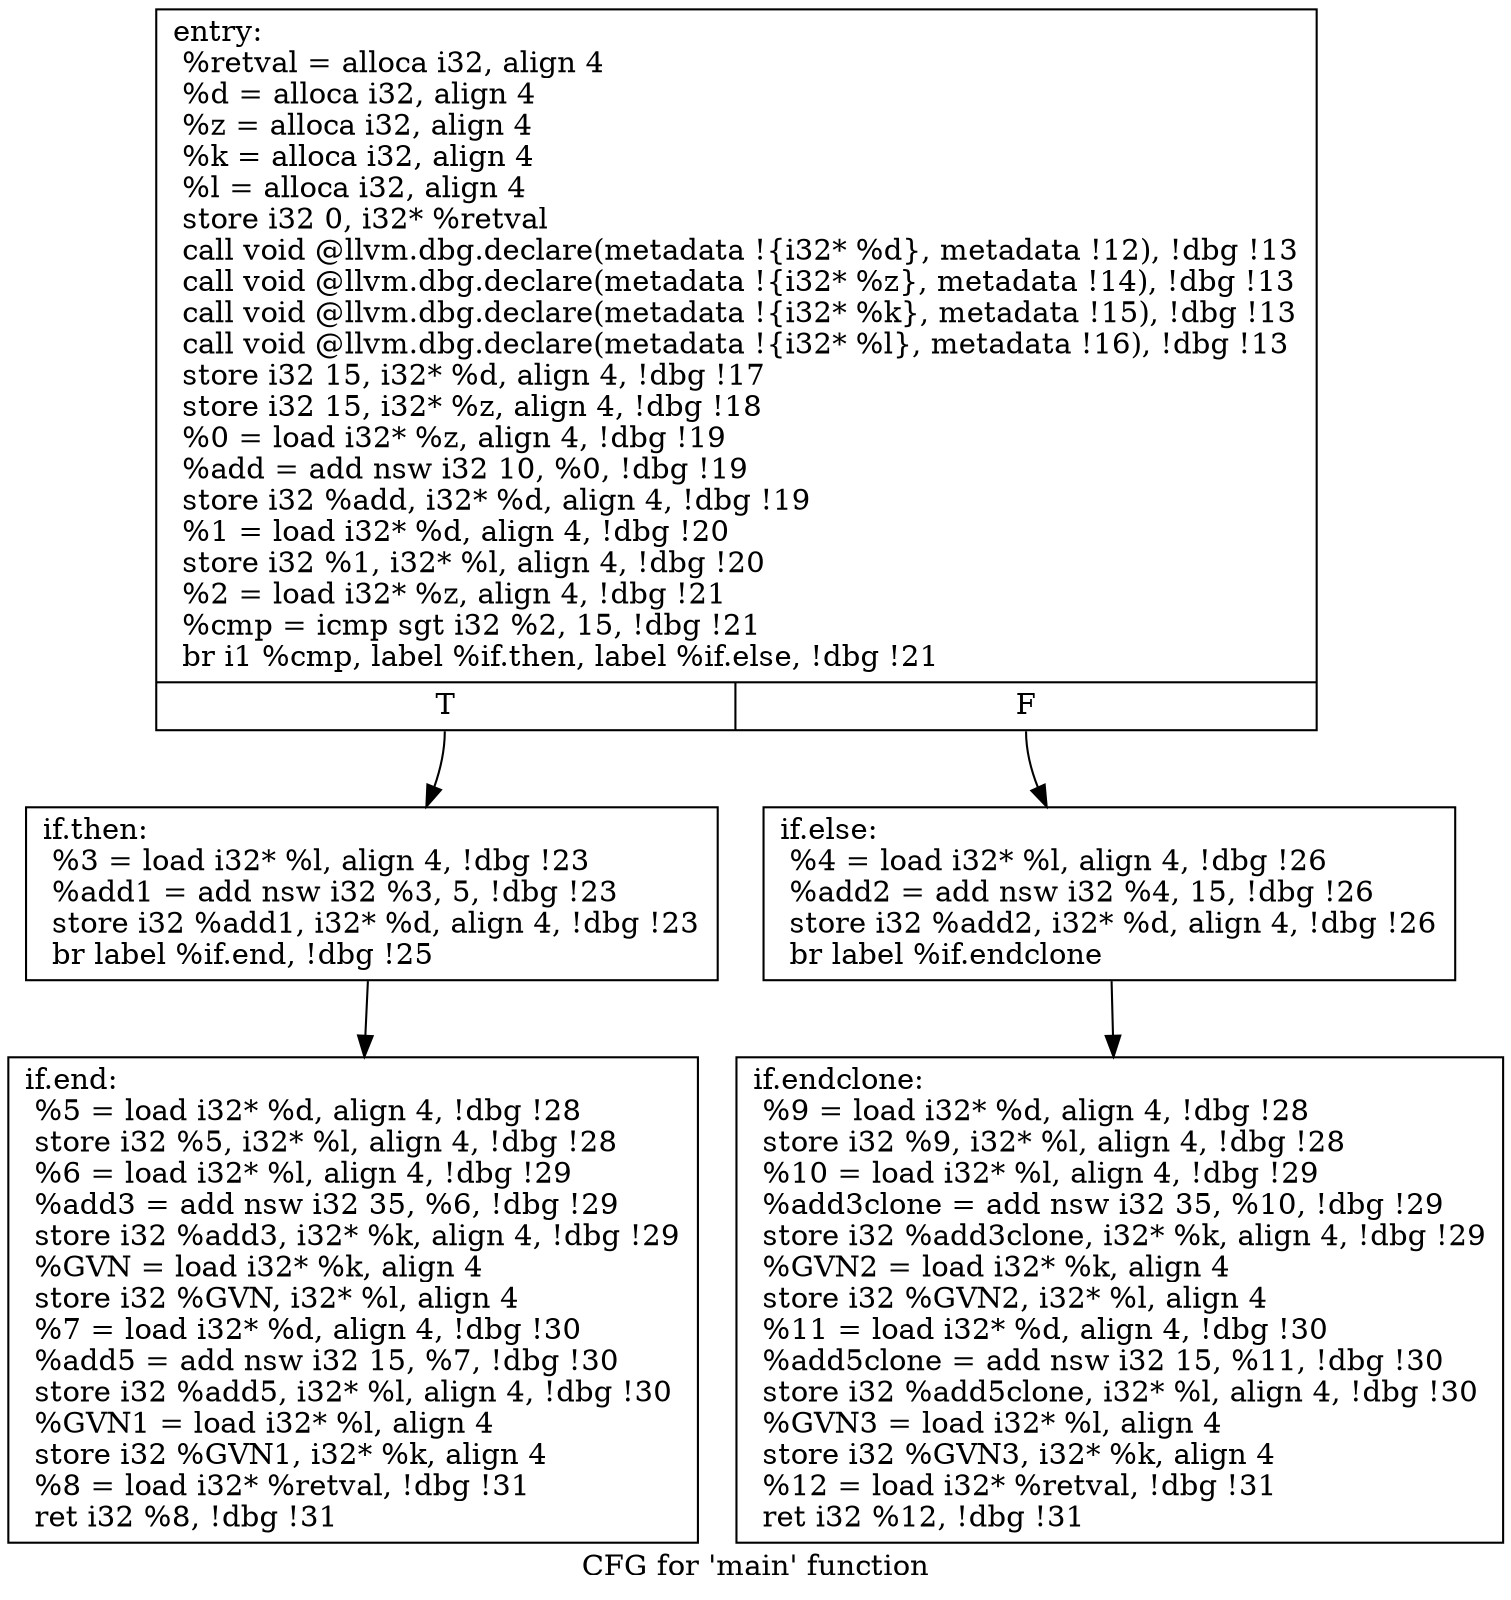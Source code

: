 digraph "CFG for 'main' function" {
	label="CFG for 'main' function";

	Node0x1cdfd40 [shape=record,label="{entry:\l  %retval = alloca i32, align 4\l  %d = alloca i32, align 4\l  %z = alloca i32, align 4\l  %k = alloca i32, align 4\l  %l = alloca i32, align 4\l  store i32 0, i32* %retval\l  call void @llvm.dbg.declare(metadata !\{i32* %d\}, metadata !12), !dbg !13\l  call void @llvm.dbg.declare(metadata !\{i32* %z\}, metadata !14), !dbg !13\l  call void @llvm.dbg.declare(metadata !\{i32* %k\}, metadata !15), !dbg !13\l  call void @llvm.dbg.declare(metadata !\{i32* %l\}, metadata !16), !dbg !13\l  store i32 15, i32* %d, align 4, !dbg !17\l  store i32 15, i32* %z, align 4, !dbg !18\l  %0 = load i32* %z, align 4, !dbg !19\l  %add = add nsw i32 10, %0, !dbg !19\l  store i32 %add, i32* %d, align 4, !dbg !19\l  %1 = load i32* %d, align 4, !dbg !20\l  store i32 %1, i32* %l, align 4, !dbg !20\l  %2 = load i32* %z, align 4, !dbg !21\l  %cmp = icmp sgt i32 %2, 15, !dbg !21\l  br i1 %cmp, label %if.then, label %if.else, !dbg !21\l|{<s0>T|<s1>F}}"];
	Node0x1cdfd40:s0 -> Node0x1cdf160;
	Node0x1cdfd40:s1 -> Node0x1ce0430;
	Node0x1cdf160 [shape=record,label="{if.then:                                          \l  %3 = load i32* %l, align 4, !dbg !23\l  %add1 = add nsw i32 %3, 5, !dbg !23\l  store i32 %add1, i32* %d, align 4, !dbg !23\l  br label %if.end, !dbg !25\l}"];
	Node0x1cdf160 -> Node0x1cdb860;
	Node0x1ce0430 [shape=record,label="{if.else:                                          \l  %4 = load i32* %l, align 4, !dbg !26\l  %add2 = add nsw i32 %4, 15, !dbg !26\l  store i32 %add2, i32* %d, align 4, !dbg !26\l  br label %if.endclone\l}"];
	Node0x1ce0430 -> Node0x1d01740;
	Node0x1cdb860 [shape=record,label="{if.end:                                           \l  %5 = load i32* %d, align 4, !dbg !28\l  store i32 %5, i32* %l, align 4, !dbg !28\l  %6 = load i32* %l, align 4, !dbg !29\l  %add3 = add nsw i32 35, %6, !dbg !29\l  store i32 %add3, i32* %k, align 4, !dbg !29\l  %GVN = load i32* %k, align 4\l  store i32 %GVN, i32* %l, align 4\l  %7 = load i32* %d, align 4, !dbg !30\l  %add5 = add nsw i32 15, %7, !dbg !30\l  store i32 %add5, i32* %l, align 4, !dbg !30\l  %GVN1 = load i32* %l, align 4\l  store i32 %GVN1, i32* %k, align 4\l  %8 = load i32* %retval, !dbg !31\l  ret i32 %8, !dbg !31\l}"];
	Node0x1d01740 [shape=record,label="{if.endclone:                                      \l  %9 = load i32* %d, align 4, !dbg !28\l  store i32 %9, i32* %l, align 4, !dbg !28\l  %10 = load i32* %l, align 4, !dbg !29\l  %add3clone = add nsw i32 35, %10, !dbg !29\l  store i32 %add3clone, i32* %k, align 4, !dbg !29\l  %GVN2 = load i32* %k, align 4\l  store i32 %GVN2, i32* %l, align 4\l  %11 = load i32* %d, align 4, !dbg !30\l  %add5clone = add nsw i32 15, %11, !dbg !30\l  store i32 %add5clone, i32* %l, align 4, !dbg !30\l  %GVN3 = load i32* %l, align 4\l  store i32 %GVN3, i32* %k, align 4\l  %12 = load i32* %retval, !dbg !31\l  ret i32 %12, !dbg !31\l}"];
}
